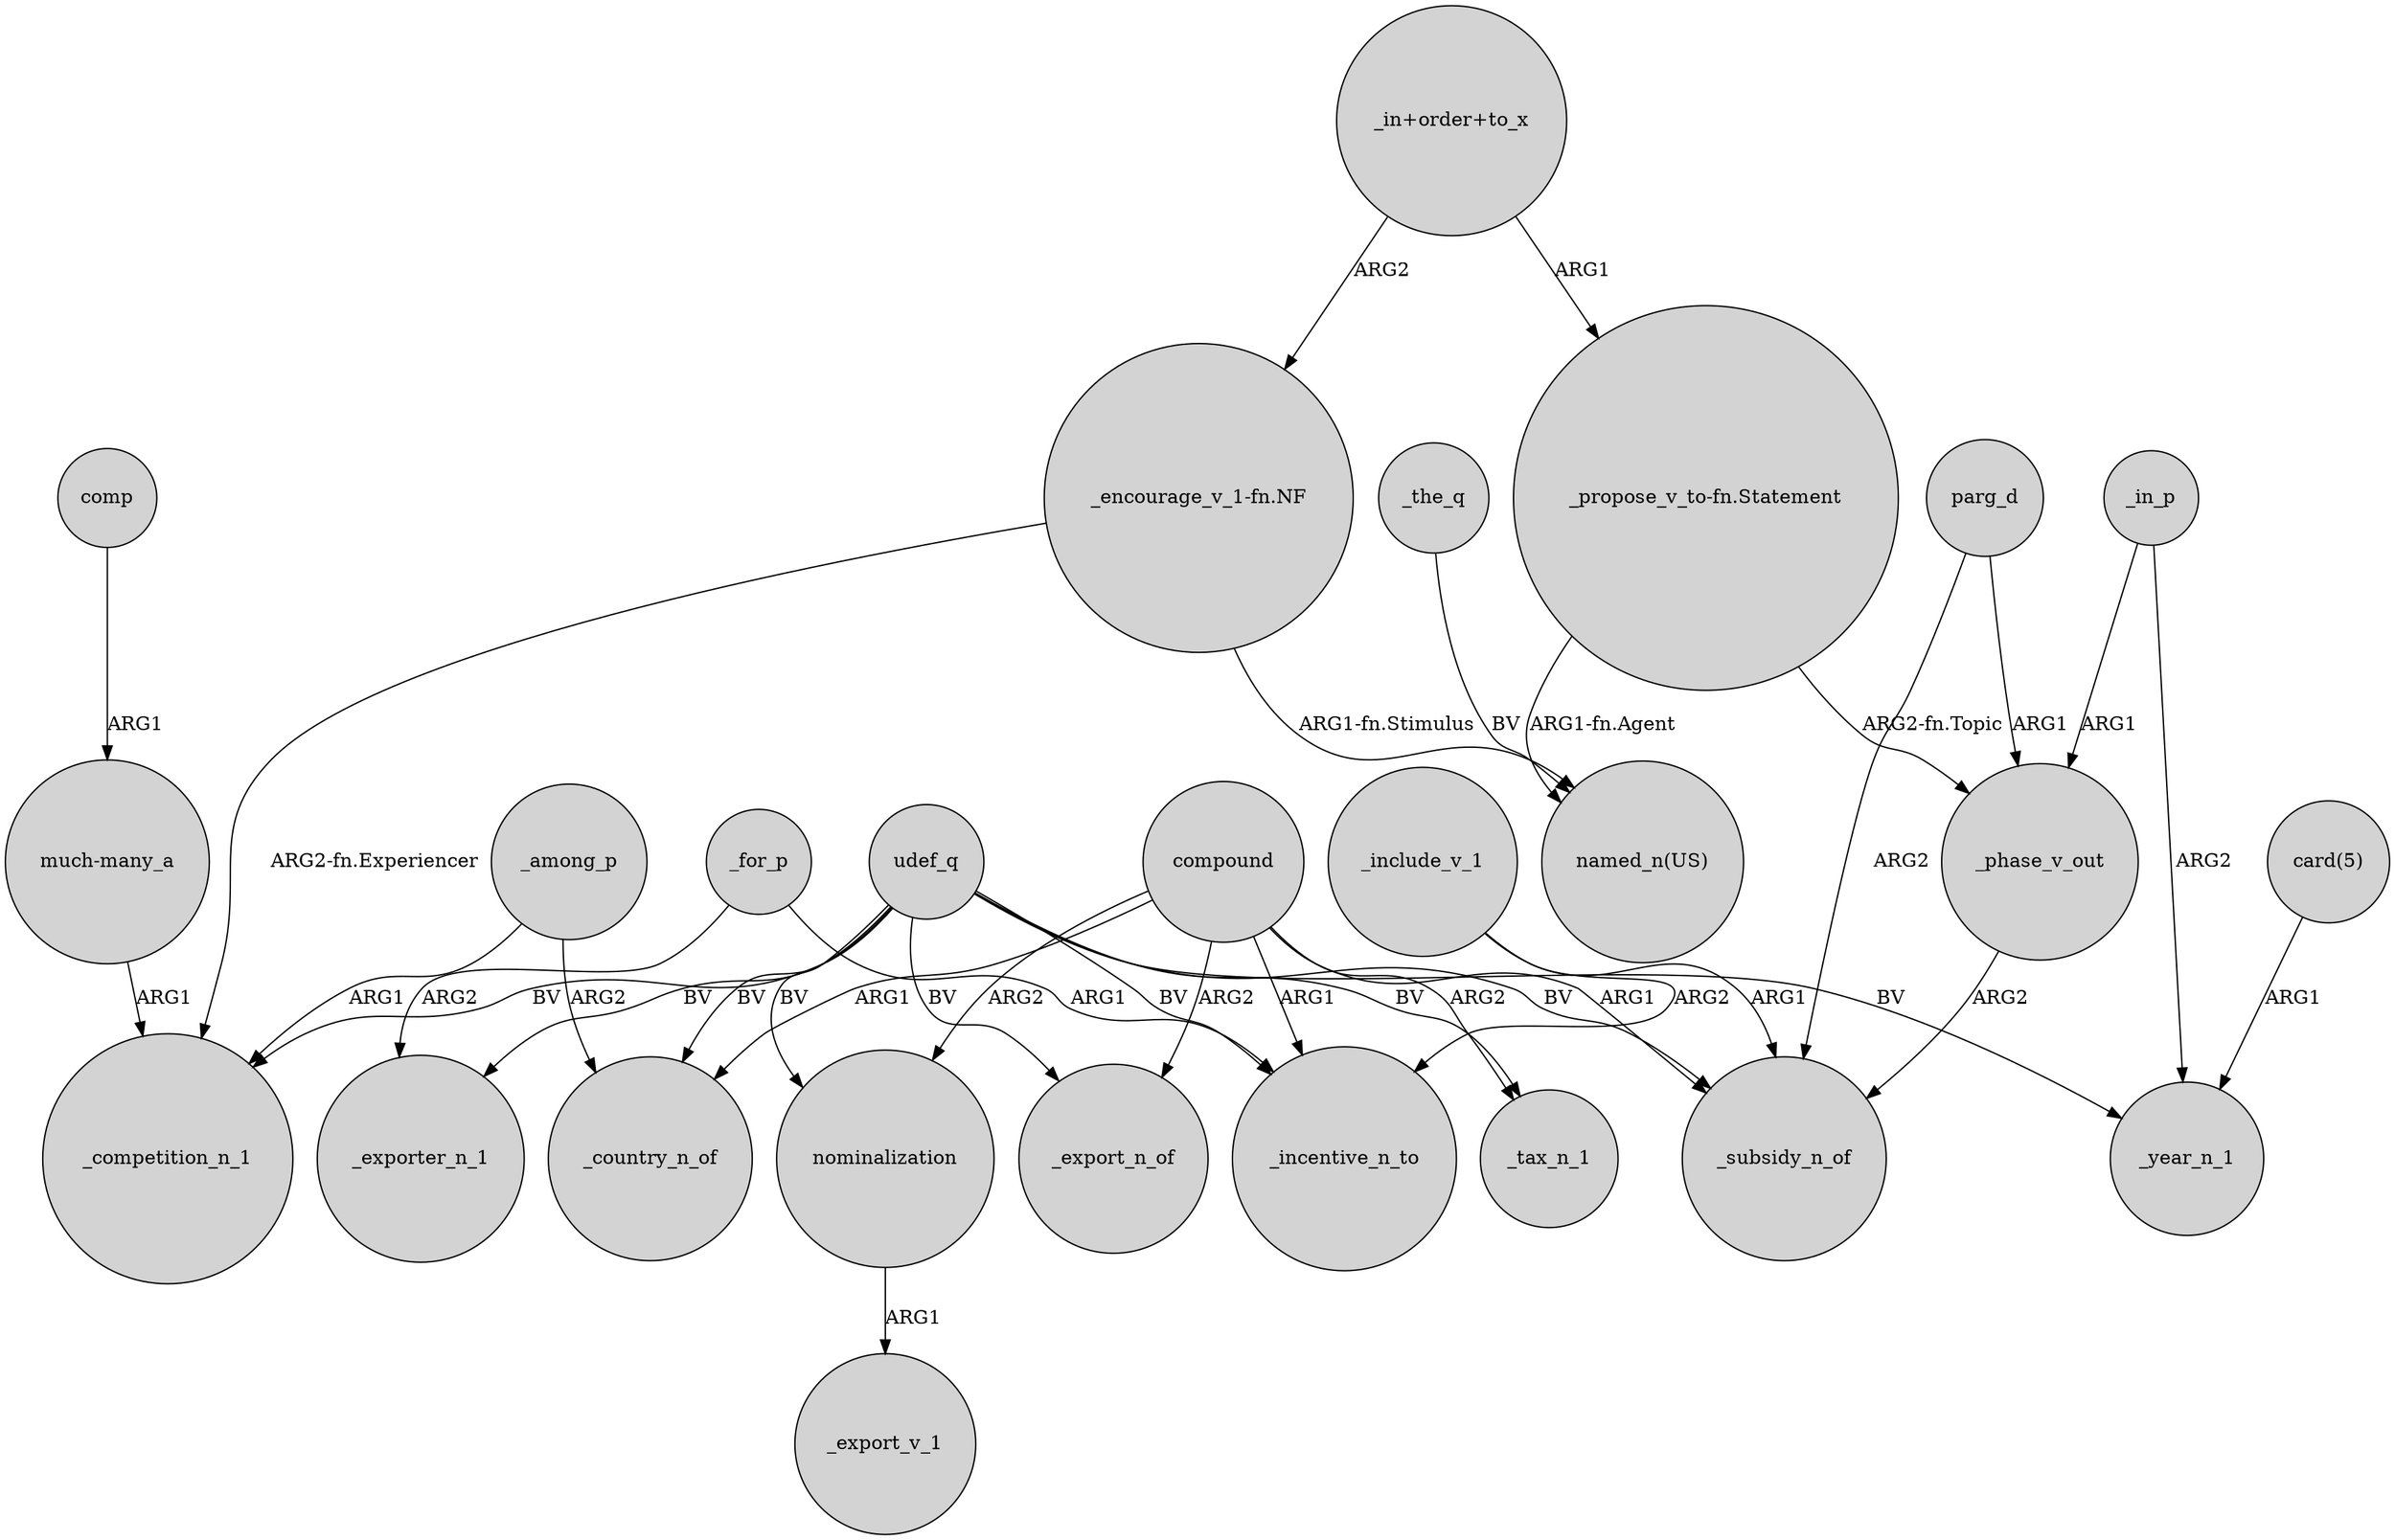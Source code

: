 digraph {
	node [shape=circle style=filled]
	_for_p -> _incentive_n_to [label=ARG1]
	udef_q -> _competition_n_1 [label=BV]
	_for_p -> _exporter_n_1 [label=ARG2]
	_in_p -> _year_n_1 [label=ARG2]
	"card(5)" -> _year_n_1 [label=ARG1]
	udef_q -> _incentive_n_to [label=BV]
	_include_v_1 -> _subsidy_n_of [label=ARG1]
	udef_q -> _exporter_n_1 [label=BV]
	_phase_v_out -> _subsidy_n_of [label=ARG2]
	_in_p -> _phase_v_out [label=ARG1]
	"_propose_v_to-fn.Statement" -> _phase_v_out [label="ARG2-fn.Topic"]
	compound -> nominalization [label=ARG2]
	"_encourage_v_1-fn.NF" -> _competition_n_1 [label="ARG2-fn.Experiencer"]
	"much-many_a" -> _competition_n_1 [label=ARG1]
	"_in+order+to_x" -> "_propose_v_to-fn.Statement" [label=ARG1]
	_among_p -> _country_n_of [label=ARG2]
	_the_q -> "named_n(US)" [label=BV]
	udef_q -> _country_n_of [label=BV]
	udef_q -> _tax_n_1 [label=BV]
	comp -> "much-many_a" [label=ARG1]
	_include_v_1 -> _incentive_n_to [label=ARG2]
	compound -> _country_n_of [label=ARG1]
	"_encourage_v_1-fn.NF" -> "named_n(US)" [label="ARG1-fn.Stimulus"]
	parg_d -> _phase_v_out [label=ARG1]
	udef_q -> nominalization [label=BV]
	udef_q -> _export_n_of [label=BV]
	"_in+order+to_x" -> "_encourage_v_1-fn.NF" [label=ARG2]
	udef_q -> _year_n_1 [label=BV]
	udef_q -> _subsidy_n_of [label=BV]
	parg_d -> _subsidy_n_of [label=ARG2]
	nominalization -> _export_v_1 [label=ARG1]
	compound -> _tax_n_1 [label=ARG2]
	compound -> _incentive_n_to [label=ARG1]
	compound -> _subsidy_n_of [label=ARG1]
	_among_p -> _competition_n_1 [label=ARG1]
	compound -> _export_n_of [label=ARG2]
	"_propose_v_to-fn.Statement" -> "named_n(US)" [label="ARG1-fn.Agent"]
}
